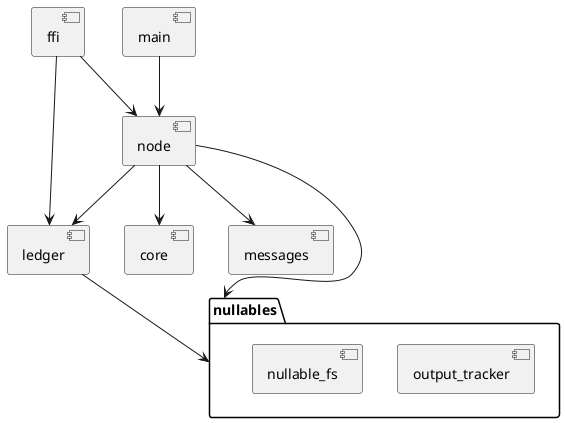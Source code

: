 @startuml "Split crates"

[nullables]
[core]
[ledger]
[messages]
[node]
[main]
[ffi]

folder "nullables"{
[output_tracker]
[nullable_fs]
}

[main] --> [node]
[node] --> [core]
[node] --> [ledger]
[node] --> [messages]
[node] --> "nullables"
[ledger] --> "nullables"
[ffi] --> [ledger]
[ffi] --> [node]

@enduml